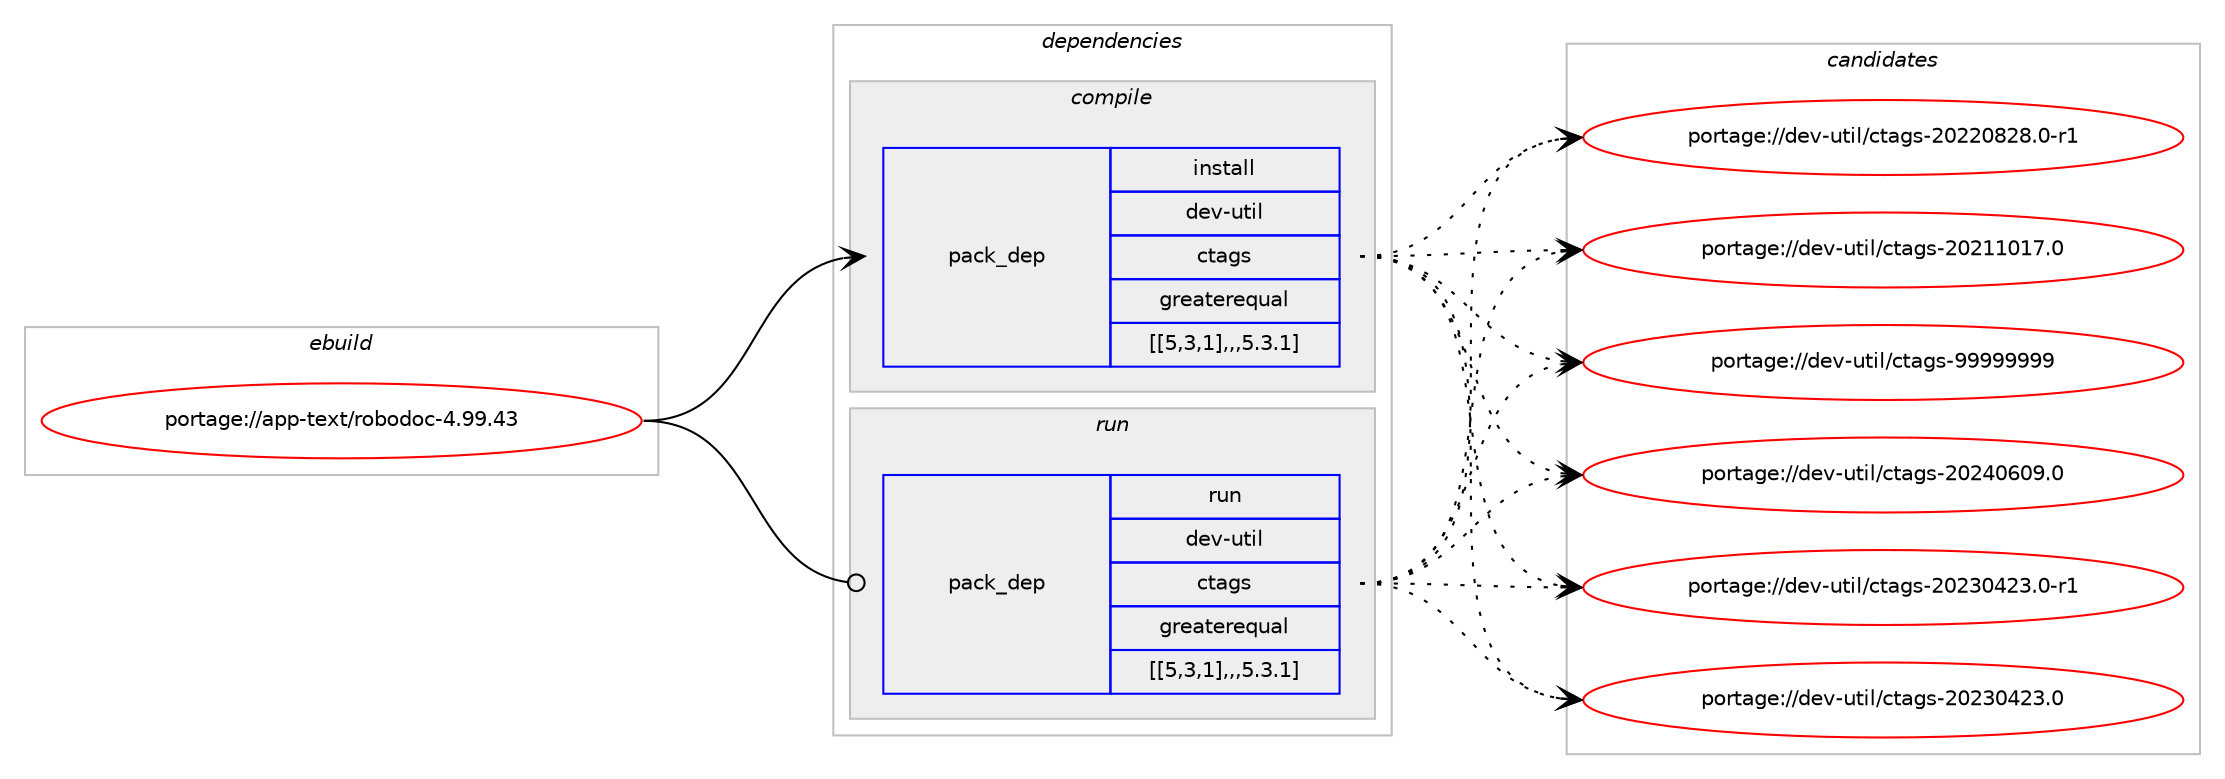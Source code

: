 digraph prolog {

# *************
# Graph options
# *************

newrank=true;
concentrate=true;
compound=true;
graph [rankdir=LR,fontname=Helvetica,fontsize=10,ranksep=1.5];#, ranksep=2.5, nodesep=0.2];
edge  [arrowhead=vee];
node  [fontname=Helvetica,fontsize=10];

# **********
# The ebuild
# **********

subgraph cluster_leftcol {
color=gray;
label=<<i>ebuild</i>>;
id [label="portage://app-text/robodoc-4.99.43", color=red, width=4, href="../app-text/robodoc-4.99.43.svg"];
}

# ****************
# The dependencies
# ****************

subgraph cluster_midcol {
color=gray;
label=<<i>dependencies</i>>;
subgraph cluster_compile {
fillcolor="#eeeeee";
style=filled;
label=<<i>compile</i>>;
subgraph pack42077 {
dependency58360 [label=<<TABLE BORDER="0" CELLBORDER="1" CELLSPACING="0" CELLPADDING="4" WIDTH="220"><TR><TD ROWSPAN="6" CELLPADDING="30">pack_dep</TD></TR><TR><TD WIDTH="110">install</TD></TR><TR><TD>dev-util</TD></TR><TR><TD>ctags</TD></TR><TR><TD>greaterequal</TD></TR><TR><TD>[[5,3,1],,,5.3.1]</TD></TR></TABLE>>, shape=none, color=blue];
}
id:e -> dependency58360:w [weight=20,style="solid",arrowhead="vee"];
}
subgraph cluster_compileandrun {
fillcolor="#eeeeee";
style=filled;
label=<<i>compile and run</i>>;
}
subgraph cluster_run {
fillcolor="#eeeeee";
style=filled;
label=<<i>run</i>>;
subgraph pack42078 {
dependency58361 [label=<<TABLE BORDER="0" CELLBORDER="1" CELLSPACING="0" CELLPADDING="4" WIDTH="220"><TR><TD ROWSPAN="6" CELLPADDING="30">pack_dep</TD></TR><TR><TD WIDTH="110">run</TD></TR><TR><TD>dev-util</TD></TR><TR><TD>ctags</TD></TR><TR><TD>greaterequal</TD></TR><TR><TD>[[5,3,1],,,5.3.1]</TD></TR></TABLE>>, shape=none, color=blue];
}
id:e -> dependency58361:w [weight=20,style="solid",arrowhead="odot"];
}
}

# **************
# The candidates
# **************

subgraph cluster_choices {
rank=same;
color=gray;
label=<<i>candidates</i>>;

subgraph choice42077 {
color=black;
nodesep=1;
choice10010111845117116105108479911697103115455757575757575757 [label="portage://dev-util/ctags-99999999", color=red, width=4,href="../dev-util/ctags-99999999.svg"];
choice100101118451171161051084799116971031154550485052485448574648 [label="portage://dev-util/ctags-20240609.0", color=red, width=4,href="../dev-util/ctags-20240609.0.svg"];
choice1001011184511711610510847991169710311545504850514852505146484511449 [label="portage://dev-util/ctags-20230423.0-r1", color=red, width=4,href="../dev-util/ctags-20230423.0-r1.svg"];
choice100101118451171161051084799116971031154550485051485250514648 [label="portage://dev-util/ctags-20230423.0", color=red, width=4,href="../dev-util/ctags-20230423.0.svg"];
choice1001011184511711610510847991169710311545504850504856505646484511449 [label="portage://dev-util/ctags-20220828.0-r1", color=red, width=4,href="../dev-util/ctags-20220828.0-r1.svg"];
choice100101118451171161051084799116971031154550485049494849554648 [label="portage://dev-util/ctags-20211017.0", color=red, width=4,href="../dev-util/ctags-20211017.0.svg"];
dependency58360:e -> choice10010111845117116105108479911697103115455757575757575757:w [style=dotted,weight="100"];
dependency58360:e -> choice100101118451171161051084799116971031154550485052485448574648:w [style=dotted,weight="100"];
dependency58360:e -> choice1001011184511711610510847991169710311545504850514852505146484511449:w [style=dotted,weight="100"];
dependency58360:e -> choice100101118451171161051084799116971031154550485051485250514648:w [style=dotted,weight="100"];
dependency58360:e -> choice1001011184511711610510847991169710311545504850504856505646484511449:w [style=dotted,weight="100"];
dependency58360:e -> choice100101118451171161051084799116971031154550485049494849554648:w [style=dotted,weight="100"];
}
subgraph choice42078 {
color=black;
nodesep=1;
choice10010111845117116105108479911697103115455757575757575757 [label="portage://dev-util/ctags-99999999", color=red, width=4,href="../dev-util/ctags-99999999.svg"];
choice100101118451171161051084799116971031154550485052485448574648 [label="portage://dev-util/ctags-20240609.0", color=red, width=4,href="../dev-util/ctags-20240609.0.svg"];
choice1001011184511711610510847991169710311545504850514852505146484511449 [label="portage://dev-util/ctags-20230423.0-r1", color=red, width=4,href="../dev-util/ctags-20230423.0-r1.svg"];
choice100101118451171161051084799116971031154550485051485250514648 [label="portage://dev-util/ctags-20230423.0", color=red, width=4,href="../dev-util/ctags-20230423.0.svg"];
choice1001011184511711610510847991169710311545504850504856505646484511449 [label="portage://dev-util/ctags-20220828.0-r1", color=red, width=4,href="../dev-util/ctags-20220828.0-r1.svg"];
choice100101118451171161051084799116971031154550485049494849554648 [label="portage://dev-util/ctags-20211017.0", color=red, width=4,href="../dev-util/ctags-20211017.0.svg"];
dependency58361:e -> choice10010111845117116105108479911697103115455757575757575757:w [style=dotted,weight="100"];
dependency58361:e -> choice100101118451171161051084799116971031154550485052485448574648:w [style=dotted,weight="100"];
dependency58361:e -> choice1001011184511711610510847991169710311545504850514852505146484511449:w [style=dotted,weight="100"];
dependency58361:e -> choice100101118451171161051084799116971031154550485051485250514648:w [style=dotted,weight="100"];
dependency58361:e -> choice1001011184511711610510847991169710311545504850504856505646484511449:w [style=dotted,weight="100"];
dependency58361:e -> choice100101118451171161051084799116971031154550485049494849554648:w [style=dotted,weight="100"];
}
}

}
